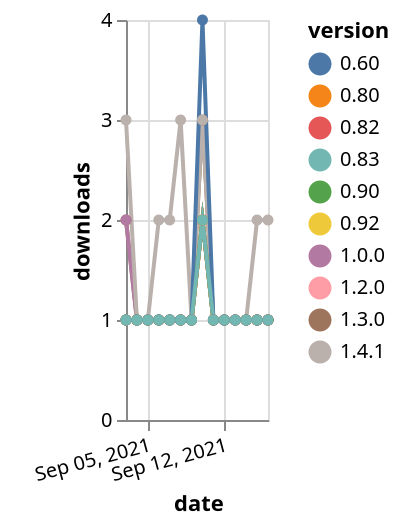 {"$schema": "https://vega.github.io/schema/vega-lite/v5.json", "description": "A simple bar chart with embedded data.", "data": {"values": [{"date": "2021-09-03", "total": 171, "delta": 1, "version": "0.92"}, {"date": "2021-09-04", "total": 172, "delta": 1, "version": "0.92"}, {"date": "2021-09-05", "total": 173, "delta": 1, "version": "0.92"}, {"date": "2021-09-06", "total": 174, "delta": 1, "version": "0.92"}, {"date": "2021-09-07", "total": 175, "delta": 1, "version": "0.92"}, {"date": "2021-09-08", "total": 176, "delta": 1, "version": "0.92"}, {"date": "2021-09-09", "total": 177, "delta": 1, "version": "0.92"}, {"date": "2021-09-10", "total": 179, "delta": 2, "version": "0.92"}, {"date": "2021-09-11", "total": 180, "delta": 1, "version": "0.92"}, {"date": "2021-09-12", "total": 181, "delta": 1, "version": "0.92"}, {"date": "2021-09-13", "total": 182, "delta": 1, "version": "0.92"}, {"date": "2021-09-14", "total": 183, "delta": 1, "version": "0.92"}, {"date": "2021-09-15", "total": 184, "delta": 1, "version": "0.92"}, {"date": "2021-09-16", "total": 185, "delta": 1, "version": "0.92"}, {"date": "2021-09-03", "total": 617, "delta": 2, "version": "1.3.0"}, {"date": "2021-09-04", "total": 618, "delta": 1, "version": "1.3.0"}, {"date": "2021-09-05", "total": 619, "delta": 1, "version": "1.3.0"}, {"date": "2021-09-06", "total": 620, "delta": 1, "version": "1.3.0"}, {"date": "2021-09-07", "total": 621, "delta": 1, "version": "1.3.0"}, {"date": "2021-09-08", "total": 622, "delta": 1, "version": "1.3.0"}, {"date": "2021-09-09", "total": 623, "delta": 1, "version": "1.3.0"}, {"date": "2021-09-10", "total": 626, "delta": 3, "version": "1.3.0"}, {"date": "2021-09-11", "total": 627, "delta": 1, "version": "1.3.0"}, {"date": "2021-09-12", "total": 628, "delta": 1, "version": "1.3.0"}, {"date": "2021-09-13", "total": 629, "delta": 1, "version": "1.3.0"}, {"date": "2021-09-14", "total": 630, "delta": 1, "version": "1.3.0"}, {"date": "2021-09-15", "total": 631, "delta": 1, "version": "1.3.0"}, {"date": "2021-09-16", "total": 632, "delta": 1, "version": "1.3.0"}, {"date": "2021-09-03", "total": 187, "delta": 2, "version": "1.0.0"}, {"date": "2021-09-04", "total": 188, "delta": 1, "version": "1.0.0"}, {"date": "2021-09-05", "total": 189, "delta": 1, "version": "1.0.0"}, {"date": "2021-09-06", "total": 190, "delta": 1, "version": "1.0.0"}, {"date": "2021-09-07", "total": 191, "delta": 1, "version": "1.0.0"}, {"date": "2021-09-08", "total": 192, "delta": 1, "version": "1.0.0"}, {"date": "2021-09-09", "total": 193, "delta": 1, "version": "1.0.0"}, {"date": "2021-09-10", "total": 195, "delta": 2, "version": "1.0.0"}, {"date": "2021-09-11", "total": 196, "delta": 1, "version": "1.0.0"}, {"date": "2021-09-12", "total": 197, "delta": 1, "version": "1.0.0"}, {"date": "2021-09-13", "total": 198, "delta": 1, "version": "1.0.0"}, {"date": "2021-09-14", "total": 199, "delta": 1, "version": "1.0.0"}, {"date": "2021-09-15", "total": 200, "delta": 1, "version": "1.0.0"}, {"date": "2021-09-16", "total": 201, "delta": 1, "version": "1.0.0"}, {"date": "2021-09-03", "total": 180, "delta": 1, "version": "0.82"}, {"date": "2021-09-04", "total": 181, "delta": 1, "version": "0.82"}, {"date": "2021-09-05", "total": 182, "delta": 1, "version": "0.82"}, {"date": "2021-09-06", "total": 183, "delta": 1, "version": "0.82"}, {"date": "2021-09-07", "total": 184, "delta": 1, "version": "0.82"}, {"date": "2021-09-08", "total": 185, "delta": 1, "version": "0.82"}, {"date": "2021-09-09", "total": 186, "delta": 1, "version": "0.82"}, {"date": "2021-09-10", "total": 188, "delta": 2, "version": "0.82"}, {"date": "2021-09-11", "total": 189, "delta": 1, "version": "0.82"}, {"date": "2021-09-12", "total": 190, "delta": 1, "version": "0.82"}, {"date": "2021-09-13", "total": 191, "delta": 1, "version": "0.82"}, {"date": "2021-09-14", "total": 192, "delta": 1, "version": "0.82"}, {"date": "2021-09-15", "total": 193, "delta": 1, "version": "0.82"}, {"date": "2021-09-16", "total": 194, "delta": 1, "version": "0.82"}, {"date": "2021-09-03", "total": 53, "delta": 3, "version": "1.4.1"}, {"date": "2021-09-04", "total": 54, "delta": 1, "version": "1.4.1"}, {"date": "2021-09-05", "total": 55, "delta": 1, "version": "1.4.1"}, {"date": "2021-09-06", "total": 57, "delta": 2, "version": "1.4.1"}, {"date": "2021-09-07", "total": 59, "delta": 2, "version": "1.4.1"}, {"date": "2021-09-08", "total": 62, "delta": 3, "version": "1.4.1"}, {"date": "2021-09-09", "total": 63, "delta": 1, "version": "1.4.1"}, {"date": "2021-09-10", "total": 66, "delta": 3, "version": "1.4.1"}, {"date": "2021-09-11", "total": 67, "delta": 1, "version": "1.4.1"}, {"date": "2021-09-12", "total": 68, "delta": 1, "version": "1.4.1"}, {"date": "2021-09-13", "total": 69, "delta": 1, "version": "1.4.1"}, {"date": "2021-09-14", "total": 70, "delta": 1, "version": "1.4.1"}, {"date": "2021-09-15", "total": 72, "delta": 2, "version": "1.4.1"}, {"date": "2021-09-16", "total": 74, "delta": 2, "version": "1.4.1"}, {"date": "2021-09-03", "total": 155, "delta": 1, "version": "1.2.0"}, {"date": "2021-09-04", "total": 156, "delta": 1, "version": "1.2.0"}, {"date": "2021-09-05", "total": 157, "delta": 1, "version": "1.2.0"}, {"date": "2021-09-06", "total": 158, "delta": 1, "version": "1.2.0"}, {"date": "2021-09-07", "total": 159, "delta": 1, "version": "1.2.0"}, {"date": "2021-09-08", "total": 160, "delta": 1, "version": "1.2.0"}, {"date": "2021-09-09", "total": 161, "delta": 1, "version": "1.2.0"}, {"date": "2021-09-10", "total": 163, "delta": 2, "version": "1.2.0"}, {"date": "2021-09-11", "total": 164, "delta": 1, "version": "1.2.0"}, {"date": "2021-09-12", "total": 165, "delta": 1, "version": "1.2.0"}, {"date": "2021-09-13", "total": 166, "delta": 1, "version": "1.2.0"}, {"date": "2021-09-14", "total": 167, "delta": 1, "version": "1.2.0"}, {"date": "2021-09-15", "total": 168, "delta": 1, "version": "1.2.0"}, {"date": "2021-09-16", "total": 169, "delta": 1, "version": "1.2.0"}, {"date": "2021-09-03", "total": 182, "delta": 1, "version": "0.80"}, {"date": "2021-09-04", "total": 183, "delta": 1, "version": "0.80"}, {"date": "2021-09-05", "total": 184, "delta": 1, "version": "0.80"}, {"date": "2021-09-06", "total": 185, "delta": 1, "version": "0.80"}, {"date": "2021-09-07", "total": 186, "delta": 1, "version": "0.80"}, {"date": "2021-09-08", "total": 187, "delta": 1, "version": "0.80"}, {"date": "2021-09-09", "total": 188, "delta": 1, "version": "0.80"}, {"date": "2021-09-10", "total": 190, "delta": 2, "version": "0.80"}, {"date": "2021-09-11", "total": 191, "delta": 1, "version": "0.80"}, {"date": "2021-09-12", "total": 192, "delta": 1, "version": "0.80"}, {"date": "2021-09-13", "total": 193, "delta": 1, "version": "0.80"}, {"date": "2021-09-14", "total": 194, "delta": 1, "version": "0.80"}, {"date": "2021-09-15", "total": 195, "delta": 1, "version": "0.80"}, {"date": "2021-09-16", "total": 196, "delta": 1, "version": "0.80"}, {"date": "2021-09-03", "total": 166, "delta": 1, "version": "0.90"}, {"date": "2021-09-04", "total": 167, "delta": 1, "version": "0.90"}, {"date": "2021-09-05", "total": 168, "delta": 1, "version": "0.90"}, {"date": "2021-09-06", "total": 169, "delta": 1, "version": "0.90"}, {"date": "2021-09-07", "total": 170, "delta": 1, "version": "0.90"}, {"date": "2021-09-08", "total": 171, "delta": 1, "version": "0.90"}, {"date": "2021-09-09", "total": 172, "delta": 1, "version": "0.90"}, {"date": "2021-09-10", "total": 174, "delta": 2, "version": "0.90"}, {"date": "2021-09-11", "total": 175, "delta": 1, "version": "0.90"}, {"date": "2021-09-12", "total": 176, "delta": 1, "version": "0.90"}, {"date": "2021-09-13", "total": 177, "delta": 1, "version": "0.90"}, {"date": "2021-09-14", "total": 178, "delta": 1, "version": "0.90"}, {"date": "2021-09-15", "total": 179, "delta": 1, "version": "0.90"}, {"date": "2021-09-16", "total": 180, "delta": 1, "version": "0.90"}, {"date": "2021-09-03", "total": 301, "delta": 1, "version": "0.60"}, {"date": "2021-09-04", "total": 302, "delta": 1, "version": "0.60"}, {"date": "2021-09-05", "total": 303, "delta": 1, "version": "0.60"}, {"date": "2021-09-06", "total": 304, "delta": 1, "version": "0.60"}, {"date": "2021-09-07", "total": 305, "delta": 1, "version": "0.60"}, {"date": "2021-09-08", "total": 306, "delta": 1, "version": "0.60"}, {"date": "2021-09-09", "total": 307, "delta": 1, "version": "0.60"}, {"date": "2021-09-10", "total": 311, "delta": 4, "version": "0.60"}, {"date": "2021-09-11", "total": 312, "delta": 1, "version": "0.60"}, {"date": "2021-09-12", "total": 313, "delta": 1, "version": "0.60"}, {"date": "2021-09-13", "total": 314, "delta": 1, "version": "0.60"}, {"date": "2021-09-14", "total": 315, "delta": 1, "version": "0.60"}, {"date": "2021-09-15", "total": 316, "delta": 1, "version": "0.60"}, {"date": "2021-09-16", "total": 317, "delta": 1, "version": "0.60"}, {"date": "2021-09-03", "total": 310, "delta": 1, "version": "0.83"}, {"date": "2021-09-04", "total": 311, "delta": 1, "version": "0.83"}, {"date": "2021-09-05", "total": 312, "delta": 1, "version": "0.83"}, {"date": "2021-09-06", "total": 313, "delta": 1, "version": "0.83"}, {"date": "2021-09-07", "total": 314, "delta": 1, "version": "0.83"}, {"date": "2021-09-08", "total": 315, "delta": 1, "version": "0.83"}, {"date": "2021-09-09", "total": 316, "delta": 1, "version": "0.83"}, {"date": "2021-09-10", "total": 318, "delta": 2, "version": "0.83"}, {"date": "2021-09-11", "total": 319, "delta": 1, "version": "0.83"}, {"date": "2021-09-12", "total": 320, "delta": 1, "version": "0.83"}, {"date": "2021-09-13", "total": 321, "delta": 1, "version": "0.83"}, {"date": "2021-09-14", "total": 322, "delta": 1, "version": "0.83"}, {"date": "2021-09-15", "total": 323, "delta": 1, "version": "0.83"}, {"date": "2021-09-16", "total": 324, "delta": 1, "version": "0.83"}]}, "width": "container", "mark": {"type": "line", "point": {"filled": true}}, "encoding": {"x": {"field": "date", "type": "temporal", "timeUnit": "yearmonthdate", "title": "date", "axis": {"labelAngle": -15}}, "y": {"field": "delta", "type": "quantitative", "title": "downloads"}, "color": {"field": "version", "type": "nominal"}, "tooltip": {"field": "delta"}}}